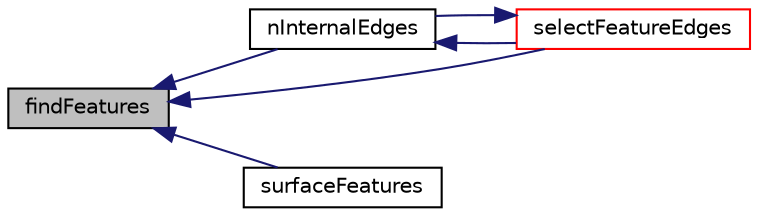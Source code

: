 digraph "findFeatures"
{
  bgcolor="transparent";
  edge [fontname="Helvetica",fontsize="10",labelfontname="Helvetica",labelfontsize="10"];
  node [fontname="Helvetica",fontsize="10",shape=record];
  rankdir="LR";
  Node1 [label="findFeatures",height=0.2,width=0.4,color="black", fillcolor="grey75", style="filled", fontcolor="black"];
  Node1 -> Node2 [dir="back",color="midnightblue",fontsize="10",style="solid",fontname="Helvetica"];
  Node2 [label="nInternalEdges",height=0.2,width=0.4,color="black",URL="$a02560.html#a3b322af5609b09f5d4f4b6fda11930df",tooltip="Return number of internal edges. "];
  Node2 -> Node3 [dir="back",color="midnightblue",fontsize="10",style="solid",fontname="Helvetica"];
  Node3 [label="selectFeatureEdges",height=0.2,width=0.4,color="red",URL="$a02560.html#a64c6ffeea50313e7c5f4ab5a651d690d",tooltip="Helper function: select a subset of featureEdges_. "];
  Node3 -> Node2 [dir="back",color="midnightblue",fontsize="10",style="solid",fontname="Helvetica"];
  Node1 -> Node3 [dir="back",color="midnightblue",fontsize="10",style="solid",fontname="Helvetica"];
  Node1 -> Node4 [dir="back",color="midnightblue",fontsize="10",style="solid",fontname="Helvetica"];
  Node4 [label="surfaceFeatures",height=0.2,width=0.4,color="black",URL="$a02560.html#afc7064ce3ff927a21dde8ddbe2437f1c",tooltip="Construct from surface, angle and min cumulative length and/or. "];
}

